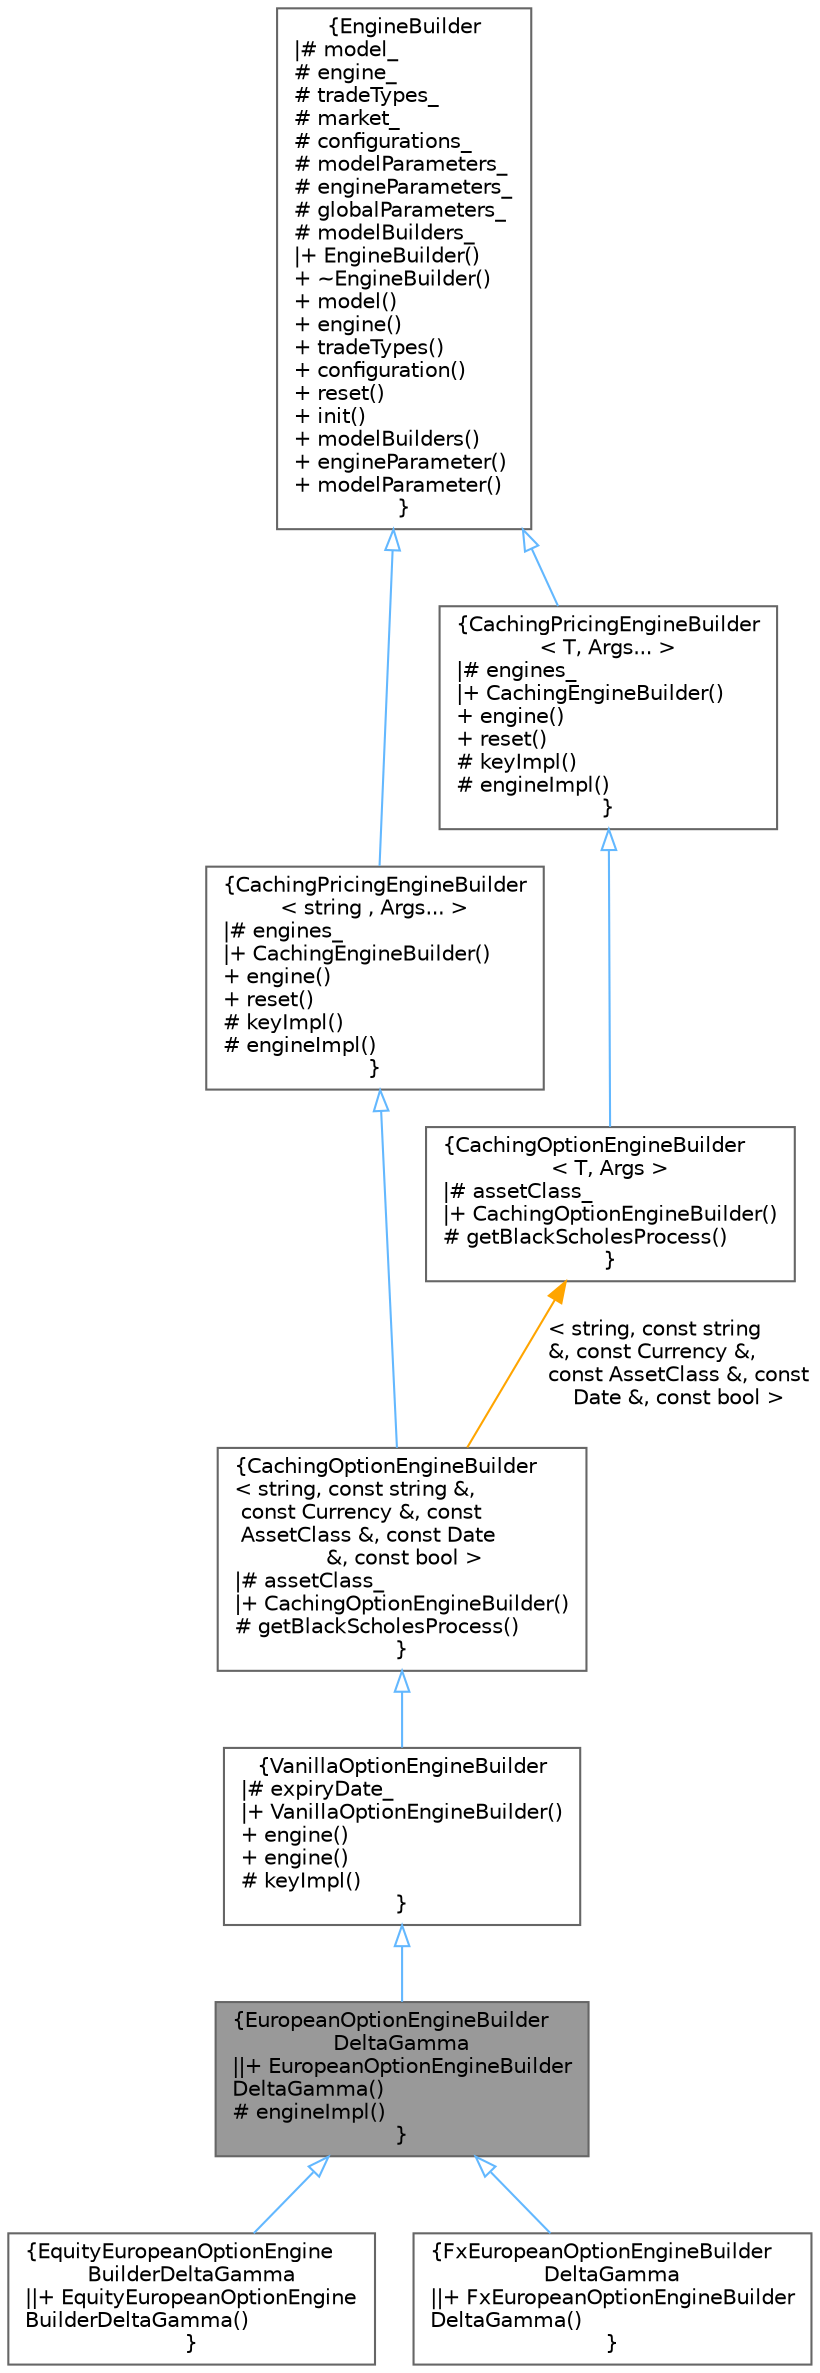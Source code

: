digraph "EuropeanOptionEngineBuilderDeltaGamma"
{
 // INTERACTIVE_SVG=YES
 // LATEX_PDF_SIZE
  bgcolor="transparent";
  edge [fontname=Helvetica,fontsize=10,labelfontname=Helvetica,labelfontsize=10];
  node [fontname=Helvetica,fontsize=10,shape=box,height=0.2,width=0.4];
  Node1 [label="{EuropeanOptionEngineBuilder\lDeltaGamma\n||+ EuropeanOptionEngineBuilder\lDeltaGamma()\l# engineImpl()\l}",height=0.2,width=0.4,color="gray40", fillcolor="grey60", style="filled", fontcolor="black",tooltip="Engine Builder for European Options with delta/gamma extension."];
  Node2 -> Node1 [dir="back",color="steelblue1",style="solid",arrowtail="onormal"];
  Node2 [label="{VanillaOptionEngineBuilder\n|# expiryDate_\l|+ VanillaOptionEngineBuilder()\l+ engine()\l+ engine()\l# keyImpl()\l}",height=0.2,width=0.4,color="gray40", fillcolor="white", style="filled",URL="$classore_1_1data_1_1_vanilla_option_engine_builder.html",tooltip="Abstract Engine Builder for Vanilla Options."];
  Node3 -> Node2 [dir="back",color="steelblue1",style="solid",arrowtail="onormal"];
  Node3 [label="{CachingOptionEngineBuilder\l\< string, const string &,\l const Currency &, const\l AssetClass &, const Date\l &, const bool \>\n|# assetClass_\l|+ CachingOptionEngineBuilder()\l# getBlackScholesProcess()\l}",height=0.2,width=0.4,color="gray40", fillcolor="white", style="filled",URL="$classore_1_1data_1_1_caching_option_engine_builder.html",tooltip=" "];
  Node4 -> Node3 [dir="back",color="steelblue1",style="solid",arrowtail="onormal"];
  Node4 [label="{CachingPricingEngineBuilder\l\< string , Args... \>\n|# engines_\l|+ CachingEngineBuilder()\l+ engine()\l+ reset()\l# keyImpl()\l# engineImpl()\l}",height=0.2,width=0.4,color="gray40", fillcolor="white", style="filled",URL="$classore_1_1data_1_1_caching_engine_builder.html",tooltip="Abstract template EngineBuilder class that can cache engines and coupon pricers."];
  Node5 -> Node4 [dir="back",color="steelblue1",style="solid",arrowtail="onormal"];
  Node5 [label="{EngineBuilder\n|# model_\l# engine_\l# tradeTypes_\l# market_\l# configurations_\l# modelParameters_\l# engineParameters_\l# globalParameters_\l# modelBuilders_\l|+ EngineBuilder()\l+ ~EngineBuilder()\l+ model()\l+ engine()\l+ tradeTypes()\l+ configuration()\l+ reset()\l+ init()\l+ modelBuilders()\l+ engineParameter()\l+ modelParameter()\l}",height=0.2,width=0.4,color="gray40", fillcolor="white", style="filled",URL="$classore_1_1data_1_1_engine_builder.html",tooltip="Base PricingEngine Builder class for a specific model and engine."];
  Node6 -> Node3 [dir="back",color="orange",style="solid",label=" \< string, const string\l &, const Currency &,\l const AssetClass &, const\l Date &, const bool \>" ];
  Node6 [label="{CachingOptionEngineBuilder\l\< T, Args \>\n|# assetClass_\l|+ CachingOptionEngineBuilder()\l# getBlackScholesProcess()\l}",height=0.2,width=0.4,color="gray40", fillcolor="white", style="filled",URL="$classore_1_1data_1_1_caching_option_engine_builder.html",tooltip=" "];
  Node7 -> Node6 [dir="back",color="steelblue1",style="solid",arrowtail="onormal"];
  Node7 [label="{CachingPricingEngineBuilder\l\< T, Args... \>\n|# engines_\l|+ CachingEngineBuilder()\l+ engine()\l+ reset()\l# keyImpl()\l# engineImpl()\l}",height=0.2,width=0.4,color="gray40", fillcolor="white", style="filled",URL="$classore_1_1data_1_1_caching_engine_builder.html",tooltip="Abstract template EngineBuilder class that can cache engines and coupon pricers."];
  Node5 -> Node7 [dir="back",color="steelblue1",style="solid",arrowtail="onormal"];
  Node1 -> Node8 [dir="back",color="steelblue1",style="solid",arrowtail="onormal"];
  Node8 [label="{EquityEuropeanOptionEngine\lBuilderDeltaGamma\n||+ EquityEuropeanOptionEngine\lBuilderDeltaGamma()\l}",height=0.2,width=0.4,color="gray40", fillcolor="white", style="filled",URL="$classore_1_1data_1_1_equity_european_option_engine_builder_delta_gamma.html",tooltip="Engine Builder for European Equity Options with analytical sensitivities."];
  Node1 -> Node9 [dir="back",color="steelblue1",style="solid",arrowtail="onormal"];
  Node9 [label="{FxEuropeanOptionEngineBuilder\lDeltaGamma\n||+ FxEuropeanOptionEngineBuilder\lDeltaGamma()\l}",height=0.2,width=0.4,color="gray40", fillcolor="white", style="filled",URL="$classore_1_1data_1_1_fx_european_option_engine_builder_delta_gamma.html",tooltip="Engine Builder for European FX Options with analytical sensitivities."];
}
